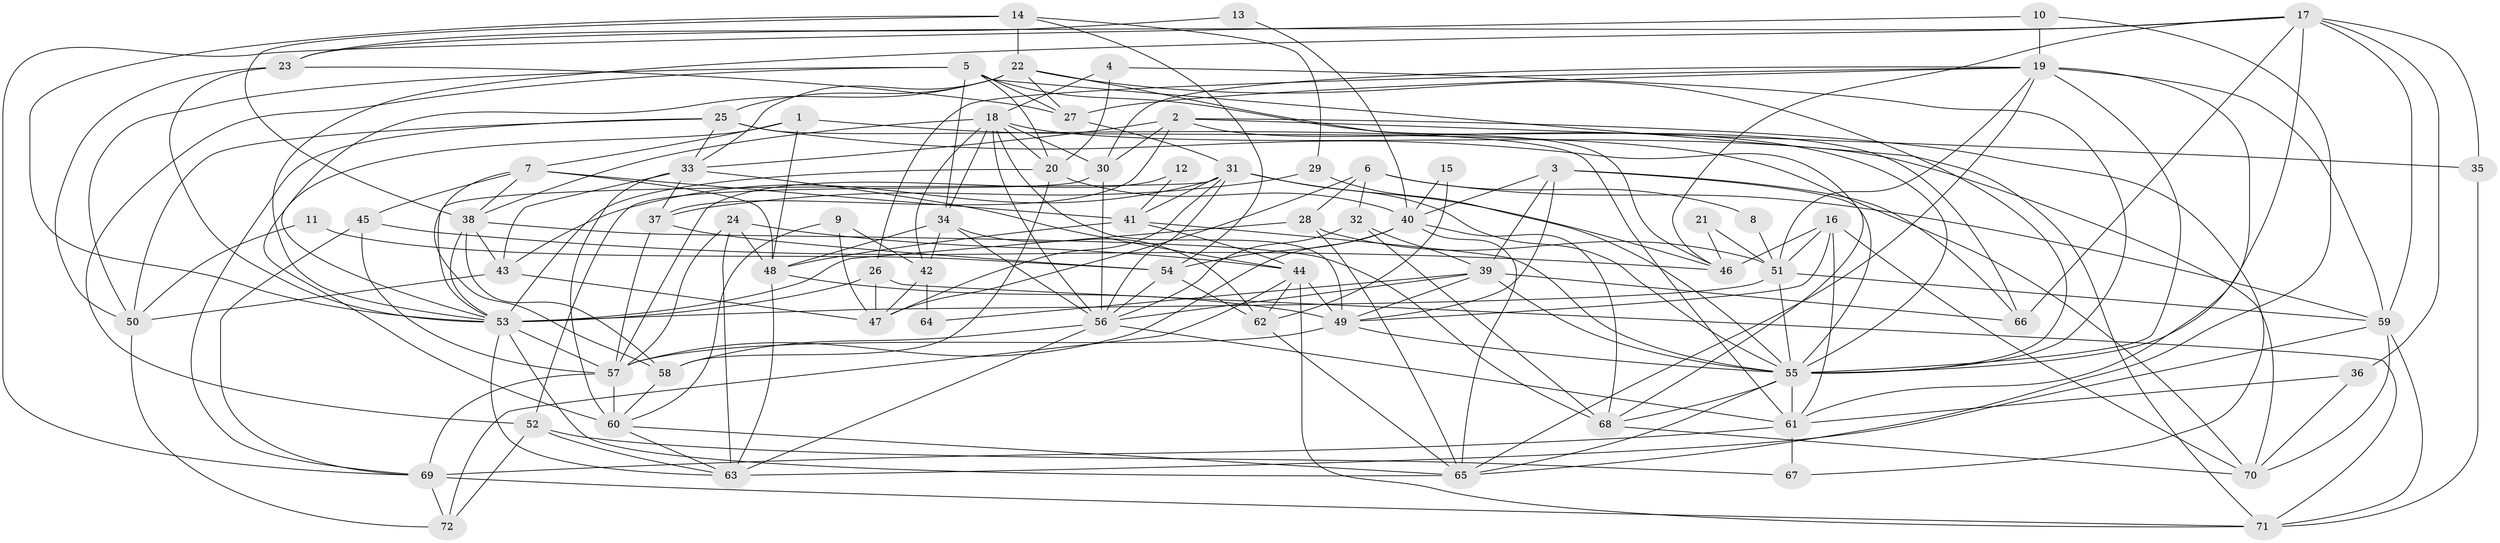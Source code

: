 // original degree distribution, {5: 0.1527777777777778, 4: 0.3125, 3: 0.2569444444444444, 6: 0.09027777777777778, 2: 0.13194444444444445, 8: 0.020833333333333332, 7: 0.034722222222222224}
// Generated by graph-tools (version 1.1) at 2025/26/03/09/25 03:26:13]
// undirected, 72 vertices, 204 edges
graph export_dot {
graph [start="1"]
  node [color=gray90,style=filled];
  1;
  2;
  3;
  4;
  5;
  6;
  7;
  8;
  9;
  10;
  11;
  12;
  13;
  14;
  15;
  16;
  17;
  18;
  19;
  20;
  21;
  22;
  23;
  24;
  25;
  26;
  27;
  28;
  29;
  30;
  31;
  32;
  33;
  34;
  35;
  36;
  37;
  38;
  39;
  40;
  41;
  42;
  43;
  44;
  45;
  46;
  47;
  48;
  49;
  50;
  51;
  52;
  53;
  54;
  55;
  56;
  57;
  58;
  59;
  60;
  61;
  62;
  63;
  64;
  65;
  66;
  67;
  68;
  69;
  70;
  71;
  72;
  1 -- 7 [weight=1.0];
  1 -- 48 [weight=1.0];
  1 -- 60 [weight=1.0];
  1 -- 70 [weight=1.0];
  2 -- 30 [weight=1.0];
  2 -- 33 [weight=2.0];
  2 -- 35 [weight=1.0];
  2 -- 37 [weight=1.0];
  2 -- 55 [weight=1.0];
  2 -- 67 [weight=1.0];
  3 -- 39 [weight=1.0];
  3 -- 40 [weight=1.0];
  3 -- 49 [weight=1.0];
  3 -- 55 [weight=1.0];
  3 -- 66 [weight=1.0];
  4 -- 18 [weight=1.0];
  4 -- 20 [weight=1.0];
  4 -- 55 [weight=1.0];
  5 -- 20 [weight=1.0];
  5 -- 27 [weight=1.0];
  5 -- 34 [weight=1.0];
  5 -- 50 [weight=1.0];
  5 -- 52 [weight=1.0];
  5 -- 66 [weight=1.0];
  5 -- 71 [weight=1.0];
  6 -- 8 [weight=2.0];
  6 -- 28 [weight=1.0];
  6 -- 32 [weight=1.0];
  6 -- 47 [weight=1.0];
  6 -- 59 [weight=1.0];
  7 -- 38 [weight=1.0];
  7 -- 41 [weight=1.0];
  7 -- 45 [weight=1.0];
  7 -- 48 [weight=1.0];
  7 -- 58 [weight=1.0];
  8 -- 51 [weight=1.0];
  9 -- 42 [weight=1.0];
  9 -- 47 [weight=1.0];
  9 -- 60 [weight=1.0];
  10 -- 19 [weight=1.0];
  10 -- 65 [weight=1.0];
  10 -- 69 [weight=1.0];
  11 -- 50 [weight=1.0];
  11 -- 54 [weight=1.0];
  12 -- 41 [weight=1.0];
  12 -- 57 [weight=1.0];
  13 -- 23 [weight=1.0];
  13 -- 40 [weight=1.0];
  14 -- 22 [weight=1.0];
  14 -- 29 [weight=1.0];
  14 -- 38 [weight=1.0];
  14 -- 53 [weight=1.0];
  14 -- 54 [weight=1.0];
  15 -- 40 [weight=1.0];
  15 -- 62 [weight=1.0];
  16 -- 46 [weight=1.0];
  16 -- 49 [weight=1.0];
  16 -- 51 [weight=1.0];
  16 -- 61 [weight=1.0];
  16 -- 70 [weight=1.0];
  17 -- 23 [weight=1.0];
  17 -- 35 [weight=1.0];
  17 -- 36 [weight=1.0];
  17 -- 46 [weight=1.0];
  17 -- 53 [weight=1.0];
  17 -- 55 [weight=1.0];
  17 -- 59 [weight=1.0];
  17 -- 66 [weight=2.0];
  18 -- 20 [weight=1.0];
  18 -- 30 [weight=1.0];
  18 -- 34 [weight=1.0];
  18 -- 38 [weight=1.0];
  18 -- 42 [weight=1.0];
  18 -- 49 [weight=1.0];
  18 -- 56 [weight=1.0];
  18 -- 70 [weight=1.0];
  19 -- 26 [weight=1.0];
  19 -- 27 [weight=1.0];
  19 -- 30 [weight=1.0];
  19 -- 51 [weight=1.0];
  19 -- 55 [weight=1.0];
  19 -- 59 [weight=1.0];
  19 -- 61 [weight=1.0];
  19 -- 65 [weight=1.0];
  20 -- 40 [weight=1.0];
  20 -- 53 [weight=1.0];
  20 -- 58 [weight=1.0];
  21 -- 46 [weight=1.0];
  21 -- 51 [weight=1.0];
  22 -- 25 [weight=2.0];
  22 -- 27 [weight=1.0];
  22 -- 33 [weight=1.0];
  22 -- 46 [weight=1.0];
  22 -- 53 [weight=1.0];
  22 -- 55 [weight=1.0];
  23 -- 27 [weight=1.0];
  23 -- 50 [weight=1.0];
  23 -- 53 [weight=1.0];
  24 -- 44 [weight=1.0];
  24 -- 48 [weight=1.0];
  24 -- 57 [weight=1.0];
  24 -- 63 [weight=1.0];
  25 -- 33 [weight=1.0];
  25 -- 50 [weight=1.0];
  25 -- 61 [weight=1.0];
  25 -- 68 [weight=1.0];
  25 -- 69 [weight=1.0];
  26 -- 47 [weight=1.0];
  26 -- 53 [weight=2.0];
  26 -- 71 [weight=1.0];
  27 -- 31 [weight=1.0];
  28 -- 51 [weight=1.0];
  28 -- 53 [weight=1.0];
  28 -- 65 [weight=1.0];
  29 -- 37 [weight=1.0];
  29 -- 55 [weight=1.0];
  30 -- 52 [weight=1.0];
  30 -- 56 [weight=1.0];
  31 -- 41 [weight=1.0];
  31 -- 43 [weight=1.0];
  31 -- 46 [weight=1.0];
  31 -- 47 [weight=1.0];
  31 -- 53 [weight=1.0];
  31 -- 55 [weight=1.0];
  31 -- 56 [weight=1.0];
  32 -- 39 [weight=1.0];
  32 -- 56 [weight=1.0];
  32 -- 68 [weight=1.0];
  33 -- 37 [weight=1.0];
  33 -- 43 [weight=1.0];
  33 -- 44 [weight=1.0];
  33 -- 60 [weight=3.0];
  34 -- 42 [weight=1.0];
  34 -- 48 [weight=1.0];
  34 -- 56 [weight=2.0];
  34 -- 62 [weight=1.0];
  35 -- 71 [weight=1.0];
  36 -- 61 [weight=1.0];
  36 -- 70 [weight=1.0];
  37 -- 54 [weight=1.0];
  37 -- 57 [weight=1.0];
  38 -- 43 [weight=1.0];
  38 -- 53 [weight=1.0];
  38 -- 58 [weight=1.0];
  38 -- 68 [weight=1.0];
  39 -- 49 [weight=1.0];
  39 -- 55 [weight=1.0];
  39 -- 56 [weight=1.0];
  39 -- 64 [weight=1.0];
  39 -- 66 [weight=1.0];
  40 -- 54 [weight=1.0];
  40 -- 57 [weight=1.0];
  40 -- 65 [weight=1.0];
  40 -- 68 [weight=1.0];
  41 -- 44 [weight=1.0];
  41 -- 48 [weight=1.0];
  41 -- 55 [weight=1.0];
  42 -- 47 [weight=1.0];
  42 -- 64 [weight=2.0];
  43 -- 47 [weight=1.0];
  43 -- 50 [weight=1.0];
  44 -- 49 [weight=1.0];
  44 -- 62 [weight=1.0];
  44 -- 71 [weight=1.0];
  44 -- 72 [weight=1.0];
  45 -- 46 [weight=1.0];
  45 -- 57 [weight=1.0];
  45 -- 69 [weight=1.0];
  48 -- 49 [weight=1.0];
  48 -- 63 [weight=1.0];
  49 -- 55 [weight=1.0];
  49 -- 57 [weight=1.0];
  50 -- 72 [weight=1.0];
  51 -- 53 [weight=2.0];
  51 -- 55 [weight=1.0];
  51 -- 59 [weight=1.0];
  52 -- 63 [weight=1.0];
  52 -- 67 [weight=1.0];
  52 -- 72 [weight=1.0];
  53 -- 57 [weight=1.0];
  53 -- 63 [weight=1.0];
  53 -- 65 [weight=1.0];
  54 -- 56 [weight=1.0];
  54 -- 62 [weight=1.0];
  55 -- 61 [weight=1.0];
  55 -- 65 [weight=2.0];
  55 -- 68 [weight=1.0];
  56 -- 58 [weight=1.0];
  56 -- 61 [weight=1.0];
  56 -- 63 [weight=1.0];
  57 -- 60 [weight=1.0];
  57 -- 69 [weight=1.0];
  58 -- 60 [weight=1.0];
  59 -- 63 [weight=1.0];
  59 -- 70 [weight=1.0];
  59 -- 71 [weight=1.0];
  60 -- 63 [weight=1.0];
  60 -- 65 [weight=1.0];
  61 -- 67 [weight=1.0];
  61 -- 69 [weight=1.0];
  62 -- 65 [weight=1.0];
  68 -- 70 [weight=1.0];
  69 -- 71 [weight=1.0];
  69 -- 72 [weight=1.0];
}
